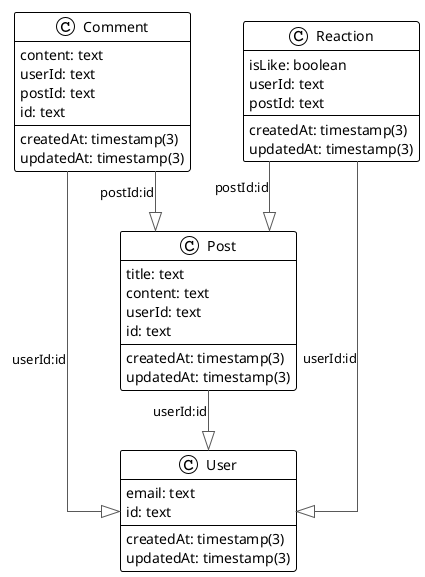 @startuml eco-backend

!theme plain
top to bottom direction
skinparam linetype ortho

class Comment {
   content: text
   createdAt: timestamp(3)
   updatedAt: timestamp(3)
   userId: text
   postId: text
   id: text
}
class Post {
   title: text
   content: text
   createdAt: timestamp(3)
   updatedAt: timestamp(3)
   userId: text
   id: text
}
class Reaction {
   createdAt: timestamp(3)
   updatedAt: timestamp(3)
   isLike: boolean
   userId: text
   postId: text
}
class User {
   email: text
   createdAt: timestamp(3)
   updatedAt: timestamp(3)
   id: text
}

Comment   -[#595959,plain]-^  Post     : "postId:id"
Comment   -[#595959,plain]-^  User     : "userId:id"
Post      -[#595959,plain]-^  User     : "userId:id"
Reaction  -[#595959,plain]-^  Post     : "postId:id"
Reaction  -[#595959,plain]-^  User     : "userId:id"
@enduml
